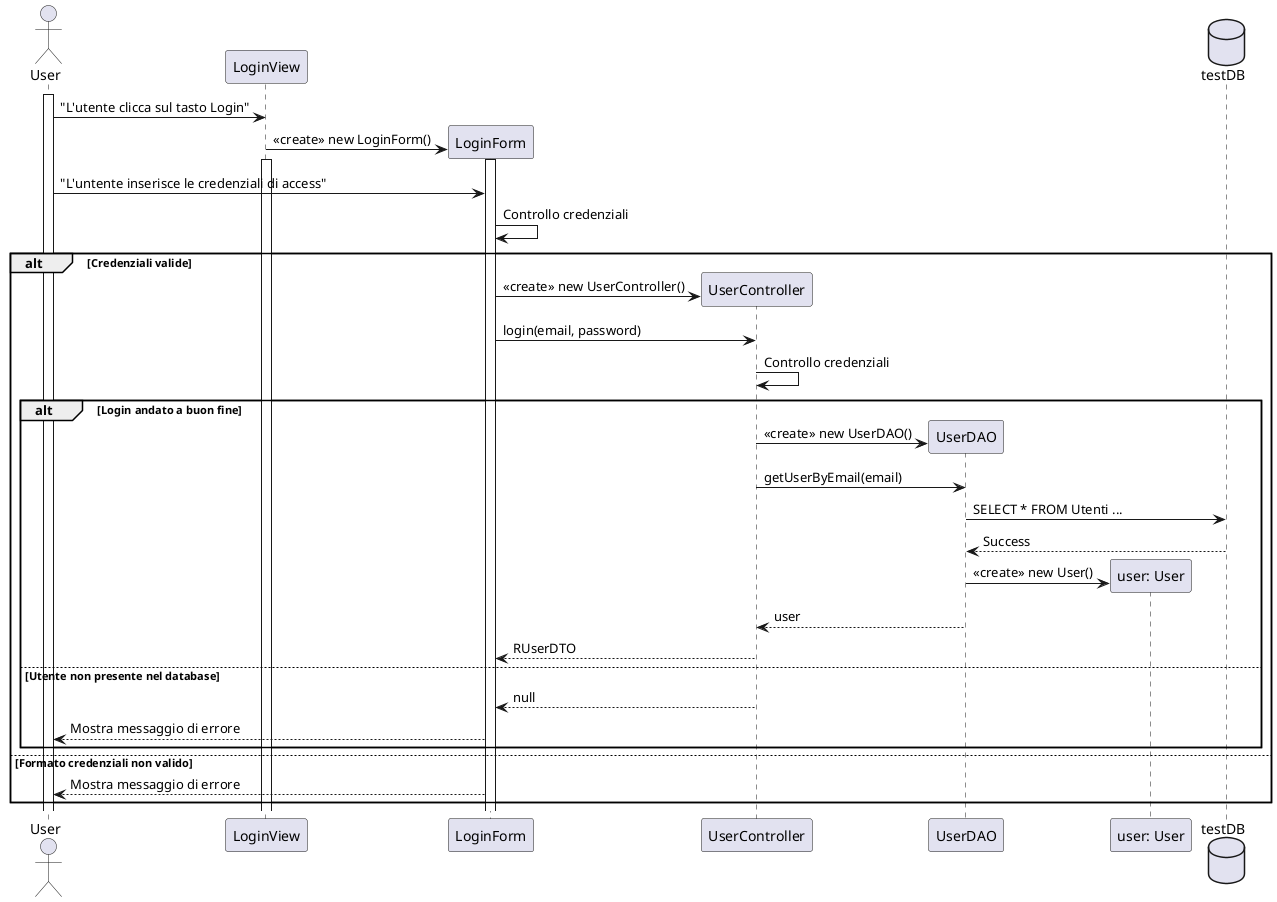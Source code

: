 @startuml
actor User
participant "LoginView"
participant "LoginForm"
participant "UserController"
participant "UserDAO"
participant "user: User" as user
database "testDB"

activate User
User -> LoginView : "L'utente clicca sul tasto Login"

create LoginForm
LoginView -> LoginForm : <<create>> new LoginForm()
activate LoginView
activate LoginForm
User -> LoginForm : "L'untente inserisce le credenziali di access"
LoginForm -> LoginForm : Controllo credenziali
alt Credenziali valide
create UserController
LoginForm -> UserController :<<create>> new UserController()
LoginForm -> UserController: login(email, password)
UserController -> UserController: Controllo credenziali
alt Login andato a buon fine
create UserDAO
UserController -> UserDAO: <<create>> new UserDAO()
UserController -> UserDAO: getUserByEmail(email)
UserDAO -> testDB: SELECT * FROM Utenti ...
testDB --> UserDAO: Success
create user
UserDAO -> user : <<create>> new User()
UserDAO --> UserController : user
UserController --> LoginForm: RUserDTO
else Utente non presente nel database
UserController --> LoginForm : null
LoginForm ---> User : Mostra messaggio di errore
end
else Formato credenziali non valido
LoginForm --> User: Mostra messaggio di errore
end

@enduml